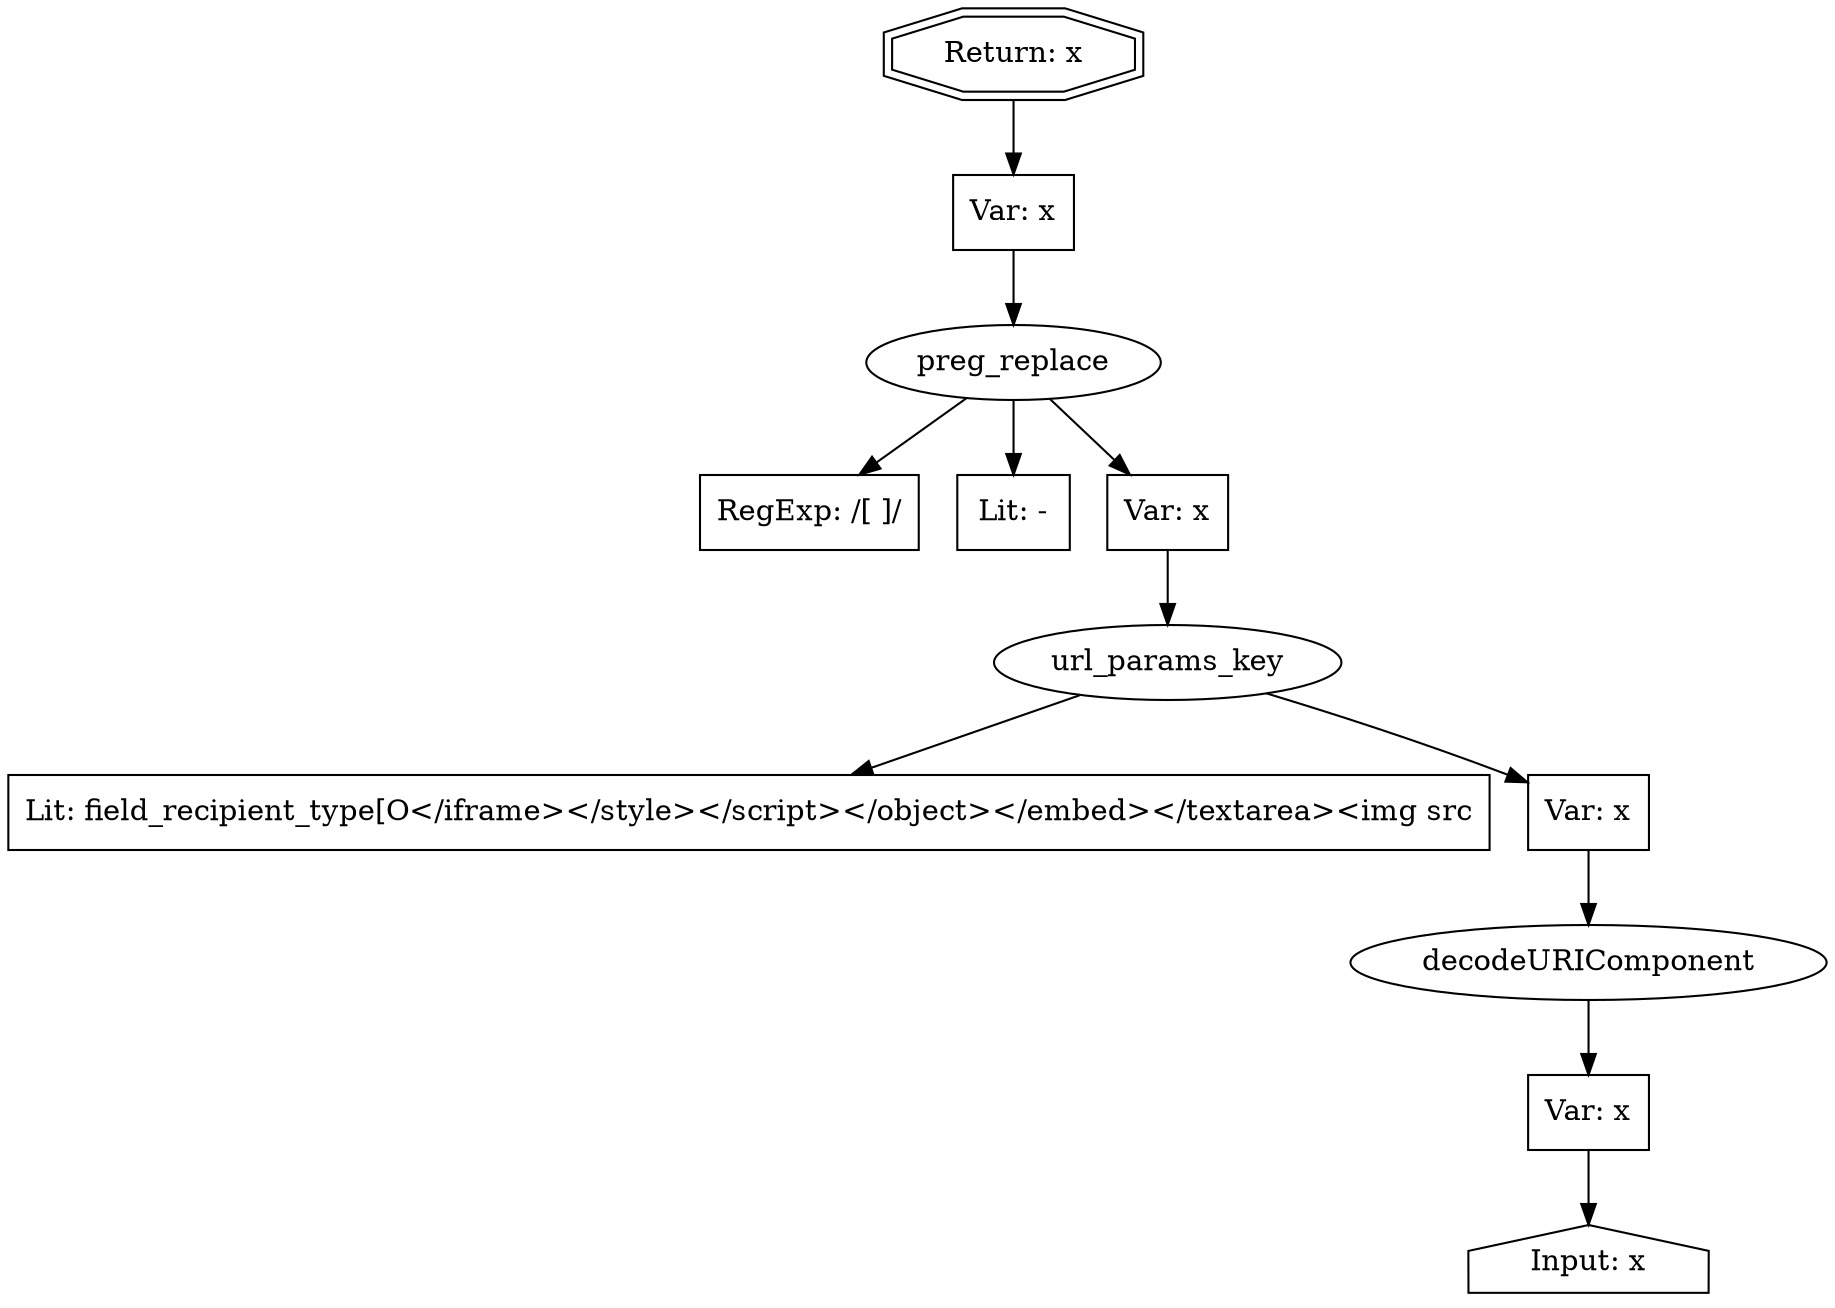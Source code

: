 // Finding: c8f9643c-6eb4-4714-9db5-4406a200f807
// Finding.url: https://example71.com/grants/awarded-grants?field_recipient_type[O</iframe></style></script></object></embed></textarea><img src=x onerror=taintfoxLog('538731d311af472f9dc3f653f15eaeb6')><!--/*+Initiatives]=Other+Initiatives&field_fiscal_year_text[1]=1
// Finding.parentloc: https://example71.com/grants/awarded-grants?field_recipient_type[O</iframe></style></script></object></embed></textarea><img src=x onerror=taintfoxLog('538731d311af472f9dc3f653f15eaeb6')><!--/*+Initiatives]=Other+Initiatives&field_fiscal_year_text[1]=1
// Finding.domain: example71.com
// Finding.base_domain: example71.com
// Finding.source: location.search
// Finding.sink: innerHTML
// Sanitizer.score: 1
// Sanitizer.name: <synthetic>
// Sanitizer.location: example18.com
// Finding.begin: 130
// Finding.end: 210
// Finding.original_uuid: 6a23646e-4364-4f45-b540-673702d99429
// Finding.TwentyFiveMillionFlowsId: -1215430247
// Finding.script: https://example71.com/core/assets/vendor/jquery/jquery.min.js?v=3.5.1
// Finding.line: 2
// Exploit.uuid: 538731d3-11af-472f-9dc3-f653f15eaeb6
// Exploit.success: false
// Exploit.status: validated
// Exploit.method: C
// Exploit.type: html
// Exploit.token: text
// Exploit.content: O
// Exploit.quote_type: None
// Exploit.tag: None
// Exploit.break_out: O</iframe></style></script></object></embed></textarea><img src=x onerror=
// Exploit.break_in: ><!--/*
// Exploit.payload: O</iframe></style></script></object></embed></textarea><img src=x onerror=taintfoxLog(1)><!--/*
// Exploit.begin_taint_url: 60
// Exploit.end_taint_url: 65
// Exploit.replace_begin_url: 60
// Exploit.replace_end_url: 65
// Exploit.replace_begin_param: 25
// Exploit.replace_end_param: 30
// Issues.LargestEncodeAttrStringChain: 0
// Issues.LargestTextFragmentEncodeChainLength: 0
// Issues.HasApproximation: false
// Issues.HasMissingImplementation: false
// Issues.HasInfiniteRegexWithFunctionReplacer: false
// Issues.MergedSplitAndJoins: true
// Issues.HasUrlInRhsOfReplace: false
// Issues.HasUrlInLhsOfReplace: false
// Issues.HasCookieValueInLhsOfreplace: false
// Issues.HasCookieValueInRhsOfreplace: false
// Issues.HasCookieValueInMatchPattern: false
// Issues.HasCookieValueInExecPattern: false
// Issues.RemovedLRConcats: false
// Issues.RemovedReplaceArtifacts: false
// Issues.HasUrlInMatchPattern: false
// Issues.HasUrlInExecPattern: false
// Issues.RemovedNOPreplaces: false
// Issues.Known_sanitizer: false
// DepGraph.hash: 251669199
// DepGraph.sanitizer_hash: -1203772410
// Merged split and join statements 
digraph cfg {
n0 [shape=house, label="Input: x"];
n1 [shape=ellipse, label="decodeURIComponent"];
n2 [shape=box, label="Var: x"];
n3 [shape=ellipse, label="url_params_key"];
n4 [shape=box, label="Lit: field_recipient_type[O</iframe></style></script></object></embed></textarea><img src"];
n5 [shape=box, label="Var: x"];
n6 [shape=ellipse, label="preg_replace"];
n7 [shape=box, label="RegExp: /[ ]/"];
n8 [shape=box, label="Lit: -"];
n9 [shape=box, label="Var: x"];
n10 [shape=box, label="Var: x"];
n11 [shape=doubleoctagon, label="Return: x"];
n2 -> n0;
n1 -> n2;
n5 -> n1;
n3 -> n4;
n3 -> n5;
n9 -> n3;
n6 -> n7;
n6 -> n8;
n6 -> n9;
n10 -> n6;
n11 -> n10;
}